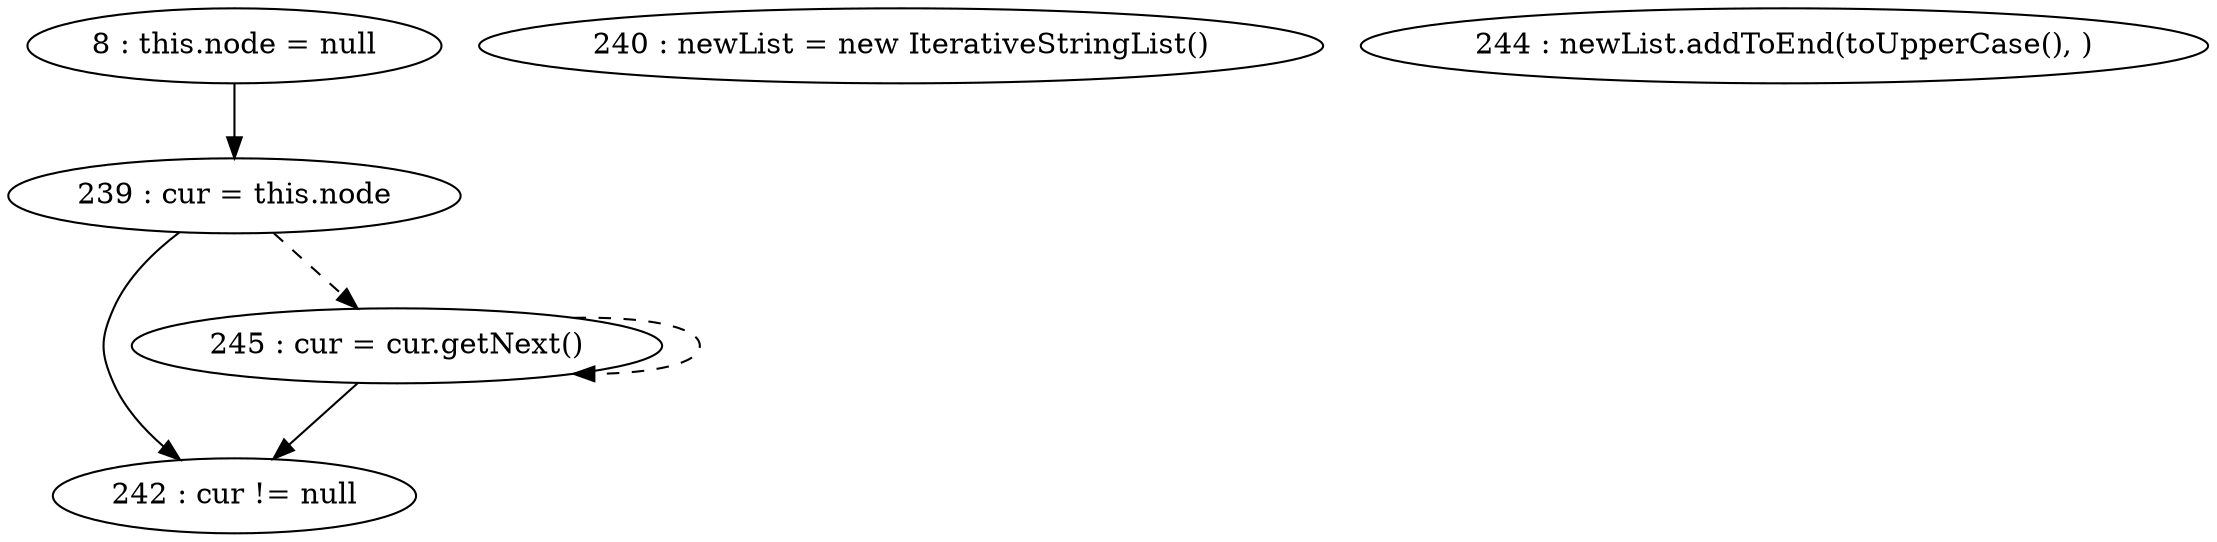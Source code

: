 digraph G {
"8 : this.node = null"
"8 : this.node = null" -> "239 : cur = this.node"
"239 : cur = this.node"
"239 : cur = this.node" -> "242 : cur != null"
"239 : cur = this.node" -> "245 : cur = cur.getNext()" [style=dashed]
"240 : newList = new IterativeStringList()"
"242 : cur != null"
"244 : newList.addToEnd(toUpperCase(), )"
"245 : cur = cur.getNext()"
"245 : cur = cur.getNext()" -> "242 : cur != null"
"245 : cur = cur.getNext()" -> "245 : cur = cur.getNext()" [style=dashed]
"242 : cur != null"
}